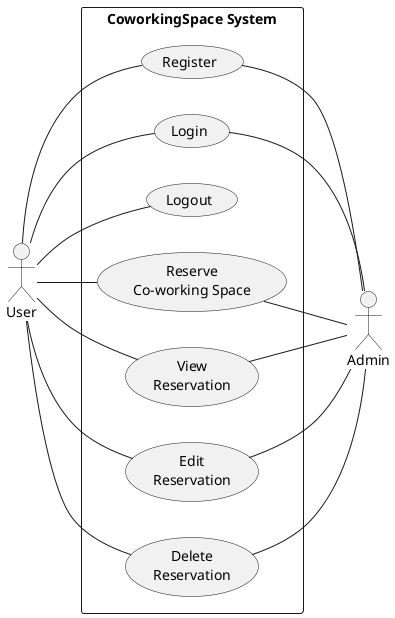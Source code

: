 @startuml CoworkingSpace Use Case Diagram
left to right direction
actor "User" as user
rectangle "CoworkingSpace System" as CoworkingSpace {    
    usecase "Register" as register
    usecase "Login" as login
    usecase "Logout" as logout
    usecase "Reserve\nCo-working Space" as reserveSpace
    usecase "View\nReservation" as viewReservation
    usecase "Edit\nReservation" as editReservation
    usecase "Delete\nReservation" as deleteReservation
}

user -- register
user -- login
user -- reserveSpace
user -- viewReservation
user -- editReservation
user -- deleteReservation
user -- logout

actor "Admin" as admin
register -- admin
login -- admin
reserveSpace -- admin
viewReservation -- admin
editReservation -- admin
deleteReservation -- admin

@enduml